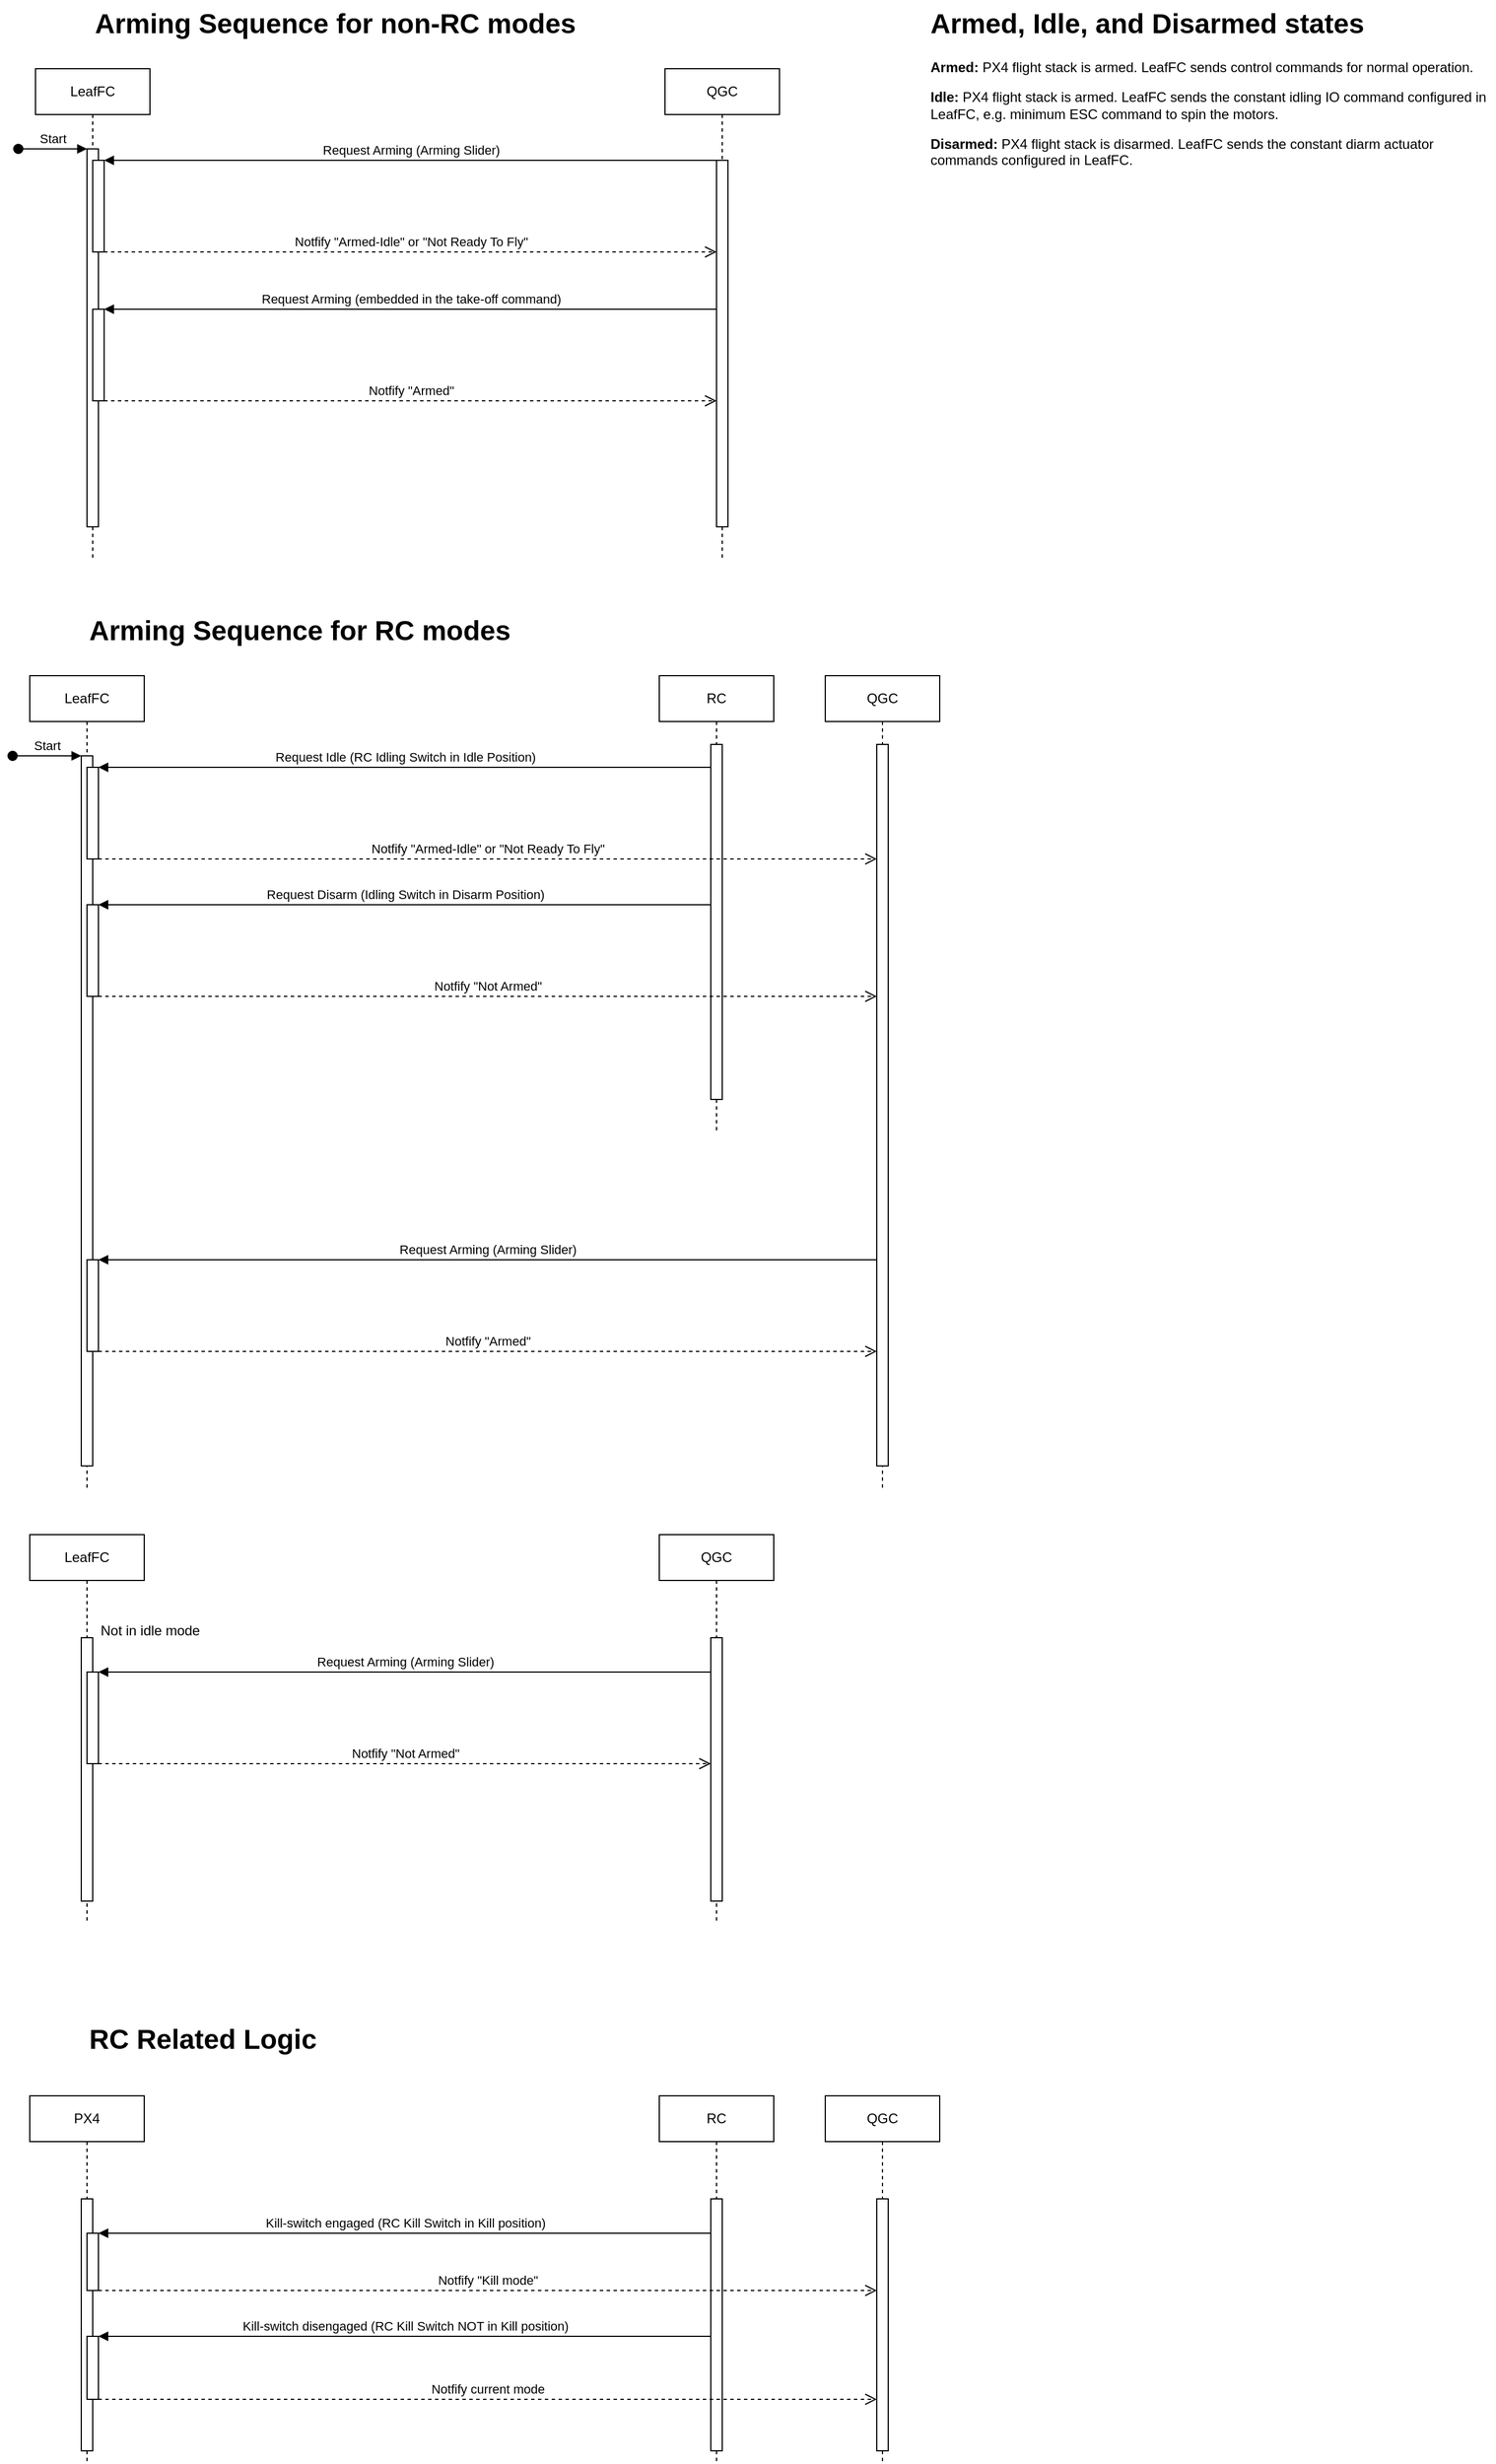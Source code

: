 <mxfile version="25.0.1">
  <diagram name="Page-1" id="Xuou_koJjwVKmUIWTskT">
    <mxGraphModel dx="993" dy="635" grid="1" gridSize="10" guides="1" tooltips="1" connect="1" arrows="1" fold="1" page="1" pageScale="1" pageWidth="850" pageHeight="1100" math="0" shadow="0">
      <root>
        <mxCell id="0" />
        <mxCell id="1" parent="0" />
        <mxCell id="C8QWBK_skDaOO5yCy-M_-53" value="LeafFC" style="shape=umlLifeline;perimeter=lifelinePerimeter;whiteSpace=wrap;html=1;container=0;dropTarget=0;collapsible=0;recursiveResize=0;outlineConnect=0;portConstraint=eastwest;newEdgeStyle={&quot;edgeStyle&quot;:&quot;elbowEdgeStyle&quot;,&quot;elbow&quot;:&quot;vertical&quot;,&quot;curved&quot;:0,&quot;rounded&quot;:0};" parent="1" vertex="1">
          <mxGeometry x="85" y="1360" width="100" height="340" as="geometry" />
        </mxCell>
        <mxCell id="C8QWBK_skDaOO5yCy-M_-54" value="" style="html=1;points=[];perimeter=orthogonalPerimeter;outlineConnect=0;targetShapes=umlLifeline;portConstraint=eastwest;newEdgeStyle={&quot;edgeStyle&quot;:&quot;elbowEdgeStyle&quot;,&quot;elbow&quot;:&quot;vertical&quot;,&quot;curved&quot;:0,&quot;rounded&quot;:0};" parent="C8QWBK_skDaOO5yCy-M_-53" vertex="1">
          <mxGeometry x="45" y="90" width="10" height="230" as="geometry" />
        </mxCell>
        <mxCell id="C8QWBK_skDaOO5yCy-M_-52" value="QGC" style="shape=umlLifeline;perimeter=lifelinePerimeter;whiteSpace=wrap;html=1;container=0;dropTarget=0;collapsible=0;recursiveResize=0;outlineConnect=0;portConstraint=eastwest;newEdgeStyle={&quot;edgeStyle&quot;:&quot;elbowEdgeStyle&quot;,&quot;elbow&quot;:&quot;vertical&quot;,&quot;curved&quot;:0,&quot;rounded&quot;:0};size=40;" parent="1" vertex="1">
          <mxGeometry x="635" y="1360" width="100" height="340" as="geometry" />
        </mxCell>
        <mxCell id="C8QWBK_skDaOO5yCy-M_-37" value="QGC" style="shape=umlLifeline;perimeter=lifelinePerimeter;whiteSpace=wrap;html=1;container=0;dropTarget=0;collapsible=0;recursiveResize=0;outlineConnect=0;portConstraint=eastwest;newEdgeStyle={&quot;edgeStyle&quot;:&quot;elbowEdgeStyle&quot;,&quot;elbow&quot;:&quot;vertical&quot;,&quot;curved&quot;:0,&quot;rounded&quot;:0};size=40;" parent="1" vertex="1">
          <mxGeometry x="780" y="610" width="100" height="710" as="geometry" />
        </mxCell>
        <mxCell id="C8QWBK_skDaOO5yCy-M_-2" value="LeafFC" style="shape=umlLifeline;perimeter=lifelinePerimeter;whiteSpace=wrap;html=1;container=0;dropTarget=0;collapsible=0;recursiveResize=0;outlineConnect=0;portConstraint=eastwest;newEdgeStyle={&quot;edgeStyle&quot;:&quot;elbowEdgeStyle&quot;,&quot;elbow&quot;:&quot;vertical&quot;,&quot;curved&quot;:0,&quot;rounded&quot;:0};" parent="1" vertex="1">
          <mxGeometry x="90" y="80" width="100" height="430" as="geometry" />
        </mxCell>
        <mxCell id="C8QWBK_skDaOO5yCy-M_-8" value="QGC" style="shape=umlLifeline;perimeter=lifelinePerimeter;whiteSpace=wrap;html=1;container=0;dropTarget=0;collapsible=0;recursiveResize=0;outlineConnect=0;portConstraint=eastwest;newEdgeStyle={&quot;edgeStyle&quot;:&quot;elbowEdgeStyle&quot;,&quot;elbow&quot;:&quot;vertical&quot;,&quot;curved&quot;:0,&quot;rounded&quot;:0};" parent="1" vertex="1">
          <mxGeometry x="640" y="80" width="100" height="430" as="geometry" />
        </mxCell>
        <mxCell id="C8QWBK_skDaOO5yCy-M_-9" value="" style="html=1;points=[];perimeter=orthogonalPerimeter;outlineConnect=0;targetShapes=umlLifeline;portConstraint=eastwest;newEdgeStyle={&quot;edgeStyle&quot;:&quot;elbowEdgeStyle&quot;,&quot;elbow&quot;:&quot;vertical&quot;,&quot;curved&quot;:0,&quot;rounded&quot;:0};" parent="C8QWBK_skDaOO5yCy-M_-8" vertex="1">
          <mxGeometry x="45" y="80" width="10" height="320" as="geometry" />
        </mxCell>
        <mxCell id="C8QWBK_skDaOO5yCy-M_-10" value="Request Arming (Arming Slider)" style="html=1;verticalAlign=bottom;endArrow=block;edgeStyle=elbowEdgeStyle;elbow=vertical;curved=0;rounded=0;" parent="1" target="C8QWBK_skDaOO5yCy-M_-5" edge="1">
          <mxGeometry relative="1" as="geometry">
            <mxPoint x="685" y="160" as="sourcePoint" />
            <Array as="points">
              <mxPoint x="240" y="160" />
            </Array>
          </mxGeometry>
        </mxCell>
        <mxCell id="C8QWBK_skDaOO5yCy-M_-11" value="Notfify &quot;Armed-Idle&quot; or &quot;Not Ready To Fly&quot;" style="html=1;verticalAlign=bottom;endArrow=open;dashed=1;endSize=8;edgeStyle=elbowEdgeStyle;elbow=vertical;curved=0;rounded=0;" parent="1" edge="1">
          <mxGeometry relative="1" as="geometry">
            <mxPoint x="685" y="240" as="targetPoint" />
            <Array as="points">
              <mxPoint x="230" y="240" />
            </Array>
            <mxPoint x="150" y="240" as="sourcePoint" />
          </mxGeometry>
        </mxCell>
        <mxCell id="C8QWBK_skDaOO5yCy-M_-15" value="Request Arming (embedded in the take-off command)" style="html=1;verticalAlign=bottom;endArrow=block;edgeStyle=elbowEdgeStyle;elbow=vertical;curved=0;rounded=0;" parent="1" target="C8QWBK_skDaOO5yCy-M_-14" edge="1">
          <mxGeometry relative="1" as="geometry">
            <mxPoint x="685" y="290" as="sourcePoint" />
            <Array as="points">
              <mxPoint x="240" y="290" />
            </Array>
          </mxGeometry>
        </mxCell>
        <mxCell id="C8QWBK_skDaOO5yCy-M_-16" value="Notfify &quot;Armed&quot;" style="html=1;verticalAlign=bottom;endArrow=open;dashed=1;endSize=8;edgeStyle=elbowEdgeStyle;elbow=vertical;curved=0;rounded=0;" parent="1" edge="1">
          <mxGeometry relative="1" as="geometry">
            <mxPoint x="685" y="370" as="targetPoint" />
            <Array as="points">
              <mxPoint x="230" y="370" />
            </Array>
            <mxPoint x="150" y="370" as="sourcePoint" />
          </mxGeometry>
        </mxCell>
        <mxCell id="C8QWBK_skDaOO5yCy-M_-3" value="" style="html=1;points=[];perimeter=orthogonalPerimeter;outlineConnect=0;targetShapes=umlLifeline;portConstraint=eastwest;newEdgeStyle={&quot;edgeStyle&quot;:&quot;elbowEdgeStyle&quot;,&quot;elbow&quot;:&quot;vertical&quot;,&quot;curved&quot;:0,&quot;rounded&quot;:0};" parent="1" vertex="1">
          <mxGeometry x="135" y="150" width="10" height="330" as="geometry" />
        </mxCell>
        <mxCell id="C8QWBK_skDaOO5yCy-M_-4" value="Start" style="html=1;verticalAlign=bottom;startArrow=oval;endArrow=block;startSize=8;edgeStyle=elbowEdgeStyle;elbow=vertical;curved=0;rounded=0;" parent="1" target="C8QWBK_skDaOO5yCy-M_-3" edge="1">
          <mxGeometry relative="1" as="geometry">
            <mxPoint x="75" y="150" as="sourcePoint" />
          </mxGeometry>
        </mxCell>
        <mxCell id="C8QWBK_skDaOO5yCy-M_-5" value="" style="html=1;points=[];perimeter=orthogonalPerimeter;outlineConnect=0;targetShapes=umlLifeline;portConstraint=eastwest;newEdgeStyle={&quot;edgeStyle&quot;:&quot;elbowEdgeStyle&quot;,&quot;elbow&quot;:&quot;vertical&quot;,&quot;curved&quot;:0,&quot;rounded&quot;:0};" parent="1" vertex="1">
          <mxGeometry x="140" y="160" width="10" height="80" as="geometry" />
        </mxCell>
        <mxCell id="C8QWBK_skDaOO5yCy-M_-22" value="&lt;h1 style=&quot;margin-top: 0px;&quot;&gt;Armed, Idle, and Disarmed states&lt;/h1&gt;&lt;p&gt;&lt;b&gt;Armed:&lt;/b&gt; PX4 flight stack is armed. LeafFC sends control commands for normal operation.&lt;/p&gt;&lt;p&gt;&lt;b&gt;Idle:&lt;/b&gt; PX4 flight stack is armed. LeafFC sends the constant idling IO command configured in LeafFC, e.g. minimum ESC command to spin the motors.&lt;/p&gt;&lt;p&gt;&lt;b&gt;Disarmed:&lt;/b&gt; PX4 flight stack is disarmed. LeafFC sends the constant diarm actuator commands configured in LeafFC.&lt;/p&gt;&lt;p&gt;&lt;br&gt;&lt;/p&gt;" style="text;html=1;whiteSpace=wrap;overflow=hidden;rounded=0;" parent="1" vertex="1">
          <mxGeometry x="870" y="20" width="495" height="180" as="geometry" />
        </mxCell>
        <mxCell id="C8QWBK_skDaOO5yCy-M_-14" value="" style="html=1;points=[];perimeter=orthogonalPerimeter;outlineConnect=0;targetShapes=umlLifeline;portConstraint=eastwest;newEdgeStyle={&quot;edgeStyle&quot;:&quot;elbowEdgeStyle&quot;,&quot;elbow&quot;:&quot;vertical&quot;,&quot;curved&quot;:0,&quot;rounded&quot;:0};" parent="1" vertex="1">
          <mxGeometry x="140" y="290" width="10" height="80" as="geometry" />
        </mxCell>
        <mxCell id="C8QWBK_skDaOO5yCy-M_-23" value="&lt;h1 style=&quot;margin-top: 0px;&quot;&gt;Arming Sequence for non-RC modes&lt;/h1&gt;" style="text;html=1;whiteSpace=wrap;overflow=hidden;rounded=0;" parent="1" vertex="1">
          <mxGeometry x="140" y="20" width="495" height="50" as="geometry" />
        </mxCell>
        <mxCell id="C8QWBK_skDaOO5yCy-M_-24" value="LeafFC" style="shape=umlLifeline;perimeter=lifelinePerimeter;whiteSpace=wrap;html=1;container=0;dropTarget=0;collapsible=0;recursiveResize=0;outlineConnect=0;portConstraint=eastwest;newEdgeStyle={&quot;edgeStyle&quot;:&quot;elbowEdgeStyle&quot;,&quot;elbow&quot;:&quot;vertical&quot;,&quot;curved&quot;:0,&quot;rounded&quot;:0};" parent="1" vertex="1">
          <mxGeometry x="85" y="610" width="100" height="710" as="geometry" />
        </mxCell>
        <mxCell id="C8QWBK_skDaOO5yCy-M_-25" value="RC" style="shape=umlLifeline;perimeter=lifelinePerimeter;whiteSpace=wrap;html=1;container=0;dropTarget=0;collapsible=0;recursiveResize=0;outlineConnect=0;portConstraint=eastwest;newEdgeStyle={&quot;edgeStyle&quot;:&quot;elbowEdgeStyle&quot;,&quot;elbow&quot;:&quot;vertical&quot;,&quot;curved&quot;:0,&quot;rounded&quot;:0};size=40;" parent="1" vertex="1">
          <mxGeometry x="635" y="610" width="100" height="400" as="geometry" />
        </mxCell>
        <mxCell id="C8QWBK_skDaOO5yCy-M_-38" value="" style="html=1;points=[];perimeter=orthogonalPerimeter;outlineConnect=0;targetShapes=umlLifeline;portConstraint=eastwest;newEdgeStyle={&quot;edgeStyle&quot;:&quot;elbowEdgeStyle&quot;,&quot;elbow&quot;:&quot;vertical&quot;,&quot;curved&quot;:0,&quot;rounded&quot;:0};" parent="C8QWBK_skDaOO5yCy-M_-25" vertex="1">
          <mxGeometry x="45" y="60" width="10" height="310" as="geometry" />
        </mxCell>
        <mxCell id="C8QWBK_skDaOO5yCy-M_-27" value="Request Idle (RC Idling Switch in Idle Position)" style="html=1;verticalAlign=bottom;endArrow=block;edgeStyle=elbowEdgeStyle;elbow=vertical;curved=0;rounded=0;" parent="1" target="C8QWBK_skDaOO5yCy-M_-33" edge="1">
          <mxGeometry relative="1" as="geometry">
            <mxPoint x="680" y="690" as="sourcePoint" />
            <Array as="points">
              <mxPoint x="235" y="690" />
            </Array>
          </mxGeometry>
        </mxCell>
        <mxCell id="C8QWBK_skDaOO5yCy-M_-28" value="Notfify &quot;Armed-Idle&quot; or &quot;Not Ready To Fly&quot;" style="html=1;verticalAlign=bottom;endArrow=open;dashed=1;endSize=8;edgeStyle=elbowEdgeStyle;elbow=vertical;curved=0;rounded=0;" parent="1" target="C8QWBK_skDaOO5yCy-M_-26" edge="1">
          <mxGeometry relative="1" as="geometry">
            <mxPoint x="680" y="770" as="targetPoint" />
            <Array as="points">
              <mxPoint x="225" y="770" />
            </Array>
            <mxPoint x="145" y="770" as="sourcePoint" />
          </mxGeometry>
        </mxCell>
        <mxCell id="C8QWBK_skDaOO5yCy-M_-29" value="Request Arming (Arming Slider)" style="html=1;verticalAlign=bottom;endArrow=block;edgeStyle=elbowEdgeStyle;elbow=vertical;curved=0;rounded=0;" parent="1" source="C8QWBK_skDaOO5yCy-M_-26" target="C8QWBK_skDaOO5yCy-M_-35" edge="1">
          <mxGeometry relative="1" as="geometry">
            <mxPoint x="680" y="1120" as="sourcePoint" />
            <Array as="points">
              <mxPoint x="235" y="1120" />
            </Array>
          </mxGeometry>
        </mxCell>
        <mxCell id="C8QWBK_skDaOO5yCy-M_-30" value="Notfify &quot;Armed&quot;" style="html=1;verticalAlign=bottom;endArrow=open;dashed=1;endSize=8;edgeStyle=elbowEdgeStyle;elbow=vertical;curved=0;rounded=0;" parent="1" target="C8QWBK_skDaOO5yCy-M_-26" edge="1">
          <mxGeometry relative="1" as="geometry">
            <mxPoint x="680" y="1200" as="targetPoint" />
            <Array as="points">
              <mxPoint x="225" y="1200" />
            </Array>
            <mxPoint x="145" y="1200" as="sourcePoint" />
          </mxGeometry>
        </mxCell>
        <mxCell id="C8QWBK_skDaOO5yCy-M_-31" value="" style="html=1;points=[];perimeter=orthogonalPerimeter;outlineConnect=0;targetShapes=umlLifeline;portConstraint=eastwest;newEdgeStyle={&quot;edgeStyle&quot;:&quot;elbowEdgeStyle&quot;,&quot;elbow&quot;:&quot;vertical&quot;,&quot;curved&quot;:0,&quot;rounded&quot;:0};" parent="1" vertex="1">
          <mxGeometry x="130" y="680" width="10" height="620" as="geometry" />
        </mxCell>
        <mxCell id="C8QWBK_skDaOO5yCy-M_-32" value="Start" style="html=1;verticalAlign=bottom;startArrow=oval;endArrow=block;startSize=8;edgeStyle=elbowEdgeStyle;elbow=vertical;curved=0;rounded=0;" parent="1" target="C8QWBK_skDaOO5yCy-M_-31" edge="1">
          <mxGeometry relative="1" as="geometry">
            <mxPoint x="70" y="680" as="sourcePoint" />
          </mxGeometry>
        </mxCell>
        <mxCell id="C8QWBK_skDaOO5yCy-M_-33" value="" style="html=1;points=[];perimeter=orthogonalPerimeter;outlineConnect=0;targetShapes=umlLifeline;portConstraint=eastwest;newEdgeStyle={&quot;edgeStyle&quot;:&quot;elbowEdgeStyle&quot;,&quot;elbow&quot;:&quot;vertical&quot;,&quot;curved&quot;:0,&quot;rounded&quot;:0};" parent="1" vertex="1">
          <mxGeometry x="135" y="690" width="10" height="80" as="geometry" />
        </mxCell>
        <mxCell id="C8QWBK_skDaOO5yCy-M_-35" value="" style="html=1;points=[];perimeter=orthogonalPerimeter;outlineConnect=0;targetShapes=umlLifeline;portConstraint=eastwest;newEdgeStyle={&quot;edgeStyle&quot;:&quot;elbowEdgeStyle&quot;,&quot;elbow&quot;:&quot;vertical&quot;,&quot;curved&quot;:0,&quot;rounded&quot;:0};" parent="1" vertex="1">
          <mxGeometry x="135" y="1120" width="10" height="80" as="geometry" />
        </mxCell>
        <mxCell id="C8QWBK_skDaOO5yCy-M_-36" value="&lt;h1 style=&quot;margin-top: 0px;&quot;&gt;Arming Sequence for RC modes&lt;/h1&gt;" style="text;html=1;whiteSpace=wrap;overflow=hidden;rounded=0;" parent="1" vertex="1">
          <mxGeometry x="135" y="550" width="385" height="50" as="geometry" />
        </mxCell>
        <mxCell id="C8QWBK_skDaOO5yCy-M_-26" value="" style="html=1;points=[];perimeter=orthogonalPerimeter;outlineConnect=0;targetShapes=umlLifeline;portConstraint=eastwest;newEdgeStyle={&quot;edgeStyle&quot;:&quot;elbowEdgeStyle&quot;,&quot;elbow&quot;:&quot;vertical&quot;,&quot;curved&quot;:0,&quot;rounded&quot;:0};" parent="1" vertex="1">
          <mxGeometry x="825" y="670" width="10" height="630" as="geometry" />
        </mxCell>
        <mxCell id="C8QWBK_skDaOO5yCy-M_-39" value="Request Disarm (Idling&amp;nbsp;Switch in Disarm Position)" style="html=1;verticalAlign=bottom;endArrow=block;edgeStyle=elbowEdgeStyle;elbow=vertical;curved=0;rounded=0;" parent="1" edge="1">
          <mxGeometry relative="1" as="geometry">
            <mxPoint x="680" y="810" as="sourcePoint" />
            <Array as="points">
              <mxPoint x="235" y="810" />
            </Array>
            <mxPoint x="145" y="810" as="targetPoint" />
          </mxGeometry>
        </mxCell>
        <mxCell id="C8QWBK_skDaOO5yCy-M_-40" value="" style="html=1;points=[];perimeter=orthogonalPerimeter;outlineConnect=0;targetShapes=umlLifeline;portConstraint=eastwest;newEdgeStyle={&quot;edgeStyle&quot;:&quot;elbowEdgeStyle&quot;,&quot;elbow&quot;:&quot;vertical&quot;,&quot;curved&quot;:0,&quot;rounded&quot;:0};" parent="1" vertex="1">
          <mxGeometry x="135" y="810" width="10" height="80" as="geometry" />
        </mxCell>
        <mxCell id="C8QWBK_skDaOO5yCy-M_-41" value="Notfify &quot;Not Armed&quot;" style="html=1;verticalAlign=bottom;endArrow=open;dashed=1;endSize=8;edgeStyle=elbowEdgeStyle;elbow=vertical;curved=0;rounded=0;" parent="1" target="C8QWBK_skDaOO5yCy-M_-26" edge="1">
          <mxGeometry relative="1" as="geometry">
            <mxPoint x="680" y="890" as="targetPoint" />
            <Array as="points">
              <mxPoint x="225" y="890" />
            </Array>
            <mxPoint x="145" y="890" as="sourcePoint" />
          </mxGeometry>
        </mxCell>
        <mxCell id="C8QWBK_skDaOO5yCy-M_-47" value="Request Arming (Arming Slider)" style="html=1;verticalAlign=bottom;endArrow=block;edgeStyle=elbowEdgeStyle;elbow=vertical;curved=0;rounded=0;" parent="1" target="C8QWBK_skDaOO5yCy-M_-50" edge="1">
          <mxGeometry relative="1" as="geometry">
            <mxPoint x="680" y="1480" as="sourcePoint" />
            <Array as="points">
              <mxPoint x="235" y="1480" />
            </Array>
          </mxGeometry>
        </mxCell>
        <mxCell id="C8QWBK_skDaOO5yCy-M_-48" value="Notfify &quot;Not Armed&quot;" style="html=1;verticalAlign=bottom;endArrow=open;dashed=1;endSize=8;edgeStyle=elbowEdgeStyle;elbow=vertical;curved=0;rounded=0;" parent="1" edge="1">
          <mxGeometry relative="1" as="geometry">
            <mxPoint x="680" y="1560" as="targetPoint" />
            <Array as="points">
              <mxPoint x="225" y="1560" />
            </Array>
            <mxPoint x="145" y="1560" as="sourcePoint" />
          </mxGeometry>
        </mxCell>
        <mxCell id="C8QWBK_skDaOO5yCy-M_-50" value="" style="html=1;points=[];perimeter=orthogonalPerimeter;outlineConnect=0;targetShapes=umlLifeline;portConstraint=eastwest;newEdgeStyle={&quot;edgeStyle&quot;:&quot;elbowEdgeStyle&quot;,&quot;elbow&quot;:&quot;vertical&quot;,&quot;curved&quot;:0,&quot;rounded&quot;:0};" parent="1" vertex="1">
          <mxGeometry x="135" y="1480" width="10" height="80" as="geometry" />
        </mxCell>
        <mxCell id="C8QWBK_skDaOO5yCy-M_-51" value="" style="html=1;points=[];perimeter=orthogonalPerimeter;outlineConnect=0;targetShapes=umlLifeline;portConstraint=eastwest;newEdgeStyle={&quot;edgeStyle&quot;:&quot;elbowEdgeStyle&quot;,&quot;elbow&quot;:&quot;vertical&quot;,&quot;curved&quot;:0,&quot;rounded&quot;:0};" parent="1" vertex="1">
          <mxGeometry x="680" y="1450" width="10" height="230" as="geometry" />
        </mxCell>
        <mxCell id="C8QWBK_skDaOO5yCy-M_-55" value="Not in idle mode" style="text;html=1;align=left;verticalAlign=top;whiteSpace=wrap;rounded=0;" parent="1" vertex="1">
          <mxGeometry x="145" y="1430" width="105" height="30" as="geometry" />
        </mxCell>
        <mxCell id="C8QWBK_skDaOO5yCy-M_-56" value="PX4" style="shape=umlLifeline;perimeter=lifelinePerimeter;whiteSpace=wrap;html=1;container=0;dropTarget=0;collapsible=0;recursiveResize=0;outlineConnect=0;portConstraint=eastwest;newEdgeStyle={&quot;edgeStyle&quot;:&quot;elbowEdgeStyle&quot;,&quot;elbow&quot;:&quot;vertical&quot;,&quot;curved&quot;:0,&quot;rounded&quot;:0};" parent="1" vertex="1">
          <mxGeometry x="85" y="1850" width="100" height="320" as="geometry" />
        </mxCell>
        <mxCell id="C8QWBK_skDaOO5yCy-M_-57" value="" style="html=1;points=[];perimeter=orthogonalPerimeter;outlineConnect=0;targetShapes=umlLifeline;portConstraint=eastwest;newEdgeStyle={&quot;edgeStyle&quot;:&quot;elbowEdgeStyle&quot;,&quot;elbow&quot;:&quot;vertical&quot;,&quot;curved&quot;:0,&quot;rounded&quot;:0};" parent="C8QWBK_skDaOO5yCy-M_-56" vertex="1">
          <mxGeometry x="45" y="90" width="10" height="220" as="geometry" />
        </mxCell>
        <mxCell id="C8QWBK_skDaOO5yCy-M_-58" value="RC" style="shape=umlLifeline;perimeter=lifelinePerimeter;whiteSpace=wrap;html=1;container=0;dropTarget=0;collapsible=0;recursiveResize=0;outlineConnect=0;portConstraint=eastwest;newEdgeStyle={&quot;edgeStyle&quot;:&quot;elbowEdgeStyle&quot;,&quot;elbow&quot;:&quot;vertical&quot;,&quot;curved&quot;:0,&quot;rounded&quot;:0};size=40;" parent="1" vertex="1">
          <mxGeometry x="635" y="1850" width="100" height="320" as="geometry" />
        </mxCell>
        <mxCell id="C8QWBK_skDaOO5yCy-M_-59" value="Kill-switch engaged (RC Kill Switch in Kill position)" style="html=1;verticalAlign=bottom;endArrow=block;edgeStyle=elbowEdgeStyle;elbow=vertical;curved=0;rounded=0;" parent="1" target="C8QWBK_skDaOO5yCy-M_-61" edge="1">
          <mxGeometry relative="1" as="geometry">
            <mxPoint x="680" y="1970" as="sourcePoint" />
            <Array as="points">
              <mxPoint x="235" y="1970" />
            </Array>
          </mxGeometry>
        </mxCell>
        <mxCell id="C8QWBK_skDaOO5yCy-M_-61" value="" style="html=1;points=[];perimeter=orthogonalPerimeter;outlineConnect=0;targetShapes=umlLifeline;portConstraint=eastwest;newEdgeStyle={&quot;edgeStyle&quot;:&quot;elbowEdgeStyle&quot;,&quot;elbow&quot;:&quot;vertical&quot;,&quot;curved&quot;:0,&quot;rounded&quot;:0};" parent="1" vertex="1">
          <mxGeometry x="135" y="1970" width="10" height="50" as="geometry" />
        </mxCell>
        <mxCell id="C8QWBK_skDaOO5yCy-M_-62" value="" style="html=1;points=[];perimeter=orthogonalPerimeter;outlineConnect=0;targetShapes=umlLifeline;portConstraint=eastwest;newEdgeStyle={&quot;edgeStyle&quot;:&quot;elbowEdgeStyle&quot;,&quot;elbow&quot;:&quot;vertical&quot;,&quot;curved&quot;:0,&quot;rounded&quot;:0};" parent="1" vertex="1">
          <mxGeometry x="680" y="1940" width="10" height="220" as="geometry" />
        </mxCell>
        <mxCell id="C8QWBK_skDaOO5yCy-M_-64" value="Kill-switch disengaged (RC Kill Switch NOT in Kill position)" style="html=1;verticalAlign=bottom;endArrow=block;edgeStyle=elbowEdgeStyle;elbow=vertical;curved=0;rounded=0;" parent="1" target="C8QWBK_skDaOO5yCy-M_-65" edge="1">
          <mxGeometry relative="1" as="geometry">
            <mxPoint x="680" y="2060" as="sourcePoint" />
            <Array as="points">
              <mxPoint x="235" y="2060" />
            </Array>
          </mxGeometry>
        </mxCell>
        <mxCell id="C8QWBK_skDaOO5yCy-M_-65" value="" style="html=1;points=[];perimeter=orthogonalPerimeter;outlineConnect=0;targetShapes=umlLifeline;portConstraint=eastwest;newEdgeStyle={&quot;edgeStyle&quot;:&quot;elbowEdgeStyle&quot;,&quot;elbow&quot;:&quot;vertical&quot;,&quot;curved&quot;:0,&quot;rounded&quot;:0};" parent="1" vertex="1">
          <mxGeometry x="135" y="2060" width="10" height="55" as="geometry" />
        </mxCell>
        <mxCell id="C8QWBK_skDaOO5yCy-M_-66" value="&lt;h1 style=&quot;margin-top: 0px;&quot;&gt;RC Related Logic&lt;/h1&gt;" style="text;html=1;whiteSpace=wrap;overflow=hidden;rounded=0;" parent="1" vertex="1">
          <mxGeometry x="135" y="1780" width="495" height="50" as="geometry" />
        </mxCell>
        <mxCell id="Qw8avynCgim54BjMUdIR-1" value="QGC" style="shape=umlLifeline;perimeter=lifelinePerimeter;whiteSpace=wrap;html=1;container=0;dropTarget=0;collapsible=0;recursiveResize=0;outlineConnect=0;portConstraint=eastwest;newEdgeStyle={&quot;edgeStyle&quot;:&quot;elbowEdgeStyle&quot;,&quot;elbow&quot;:&quot;vertical&quot;,&quot;curved&quot;:0,&quot;rounded&quot;:0};size=40;" parent="1" vertex="1">
          <mxGeometry x="780" y="1850" width="100" height="320" as="geometry" />
        </mxCell>
        <mxCell id="Qw8avynCgim54BjMUdIR-2" value="" style="html=1;points=[];perimeter=orthogonalPerimeter;outlineConnect=0;targetShapes=umlLifeline;portConstraint=eastwest;newEdgeStyle={&quot;edgeStyle&quot;:&quot;elbowEdgeStyle&quot;,&quot;elbow&quot;:&quot;vertical&quot;,&quot;curved&quot;:0,&quot;rounded&quot;:0};" parent="Qw8avynCgim54BjMUdIR-1" vertex="1">
          <mxGeometry x="45" y="90" width="10" height="220" as="geometry" />
        </mxCell>
        <mxCell id="Qw8avynCgim54BjMUdIR-3" value="Notfify &quot;Kill mode&quot;" style="html=1;verticalAlign=bottom;endArrow=open;dashed=1;endSize=8;edgeStyle=elbowEdgeStyle;elbow=vertical;curved=0;rounded=0;" parent="1" target="Qw8avynCgim54BjMUdIR-2" edge="1">
          <mxGeometry relative="1" as="geometry">
            <mxPoint x="680" y="2020" as="targetPoint" />
            <Array as="points">
              <mxPoint x="225" y="2020" />
            </Array>
            <mxPoint x="145" y="2020" as="sourcePoint" />
          </mxGeometry>
        </mxCell>
        <mxCell id="Qw8avynCgim54BjMUdIR-4" value="Notfify current mode" style="html=1;verticalAlign=bottom;endArrow=open;dashed=1;endSize=8;edgeStyle=elbowEdgeStyle;elbow=vertical;curved=0;rounded=0;" parent="1" edge="1">
          <mxGeometry relative="1" as="geometry">
            <mxPoint x="825" y="2115" as="targetPoint" />
            <Array as="points">
              <mxPoint x="225" y="2115" />
            </Array>
            <mxPoint x="145" y="2115" as="sourcePoint" />
          </mxGeometry>
        </mxCell>
      </root>
    </mxGraphModel>
  </diagram>
</mxfile>
